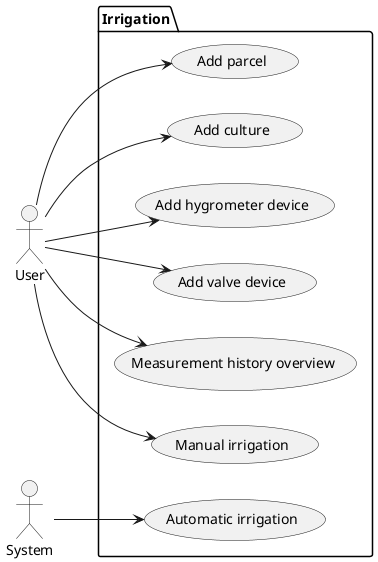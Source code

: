 @startuml

left to right direction

actor User
actor System

package "Irrigation" {
  User --> (Add parcel)
  User --> (Add culture)
  User --> (Add hygrometer device)
  User --> (Add valve device)
  User --> (Measurement history overview)
  User --> (Manual irrigation)
  System --> (Automatic irrigation)
}

@enduml